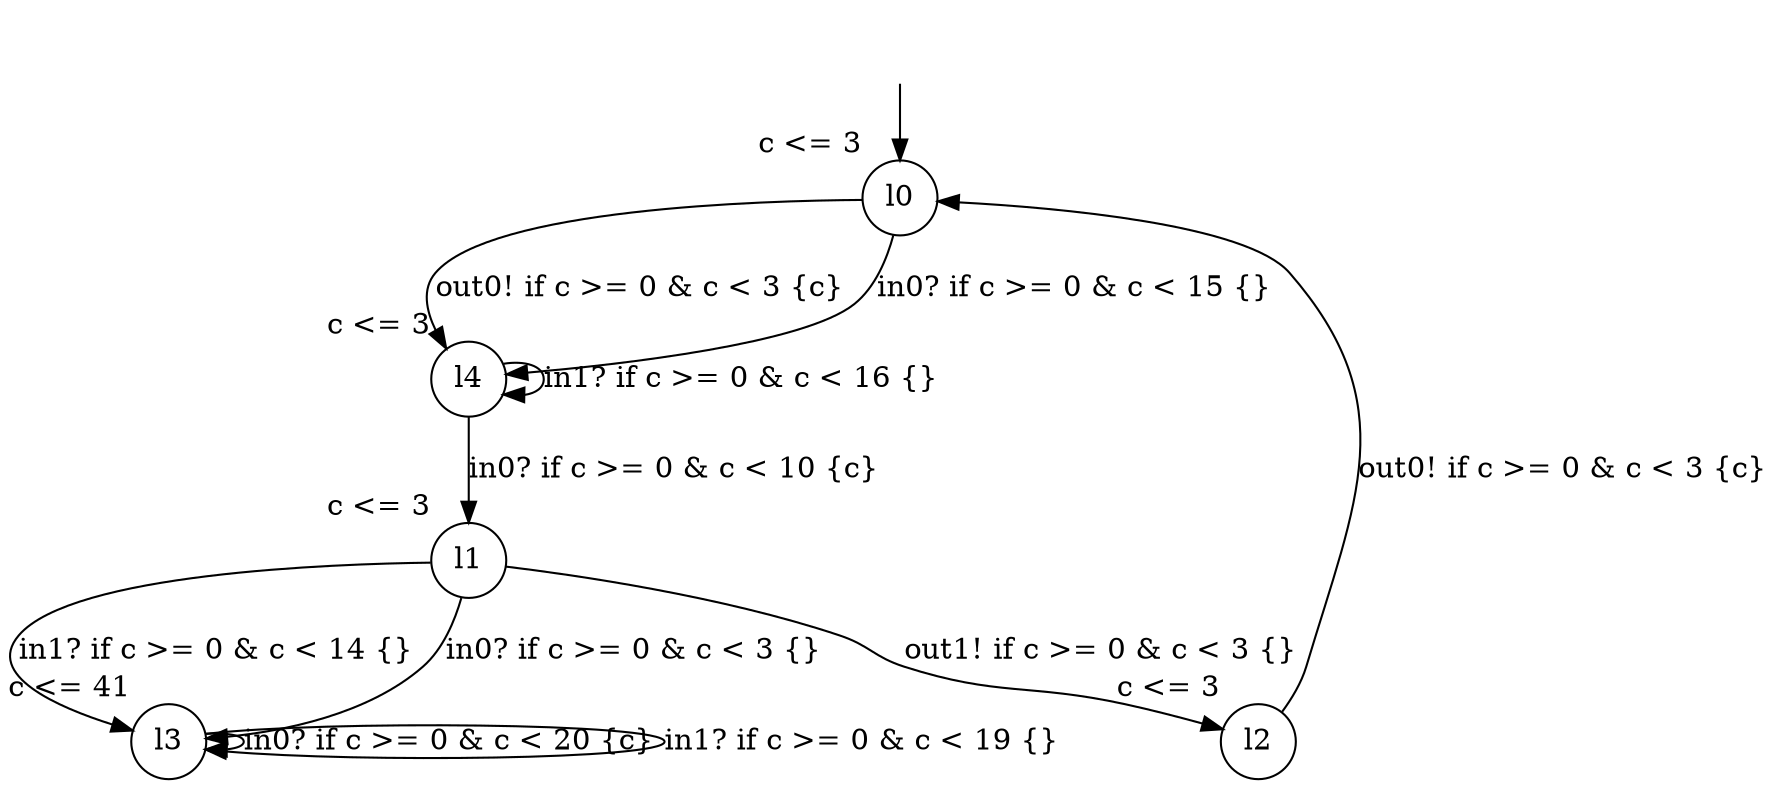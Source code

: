 digraph g {
__start0 [label="" shape="none"];
l0 [shape="circle" margin=0 label="l0", xlabel="c <= 3"];
l1 [shape="circle" margin=0 label="l1", xlabel="c <= 3"];
l2 [shape="circle" margin=0 label="l2", xlabel="c <= 3"];
l3 [shape="circle" margin=0 label="l3", xlabel="c <= 41"];
l4 [shape="circle" margin=0 label="l4", xlabel="c <= 3"];
l0 -> l4 [label="out0! if c >= 0 & c < 3 {c} "];
l0 -> l4 [label="in0? if c >= 0 & c < 15 {} "];
l1 -> l3 [label="in1? if c >= 0 & c < 14 {} "];
l1 -> l2 [label="out1! if c >= 0 & c < 3 {} "];
l1 -> l3 [label="in0? if c >= 0 & c < 3 {} "];
l2 -> l0 [label="out0! if c >= 0 & c < 3 {c} "];
l3 -> l3 [label="in0? if c >= 0 & c < 20 {c} "];
l3 -> l3 [label="in1? if c >= 0 & c < 19 {} "];
l4 -> l1 [label="in0? if c >= 0 & c < 10 {c} "];
l4 -> l4 [label="in1? if c >= 0 & c < 16 {} "];
__start0 -> l0;
}
